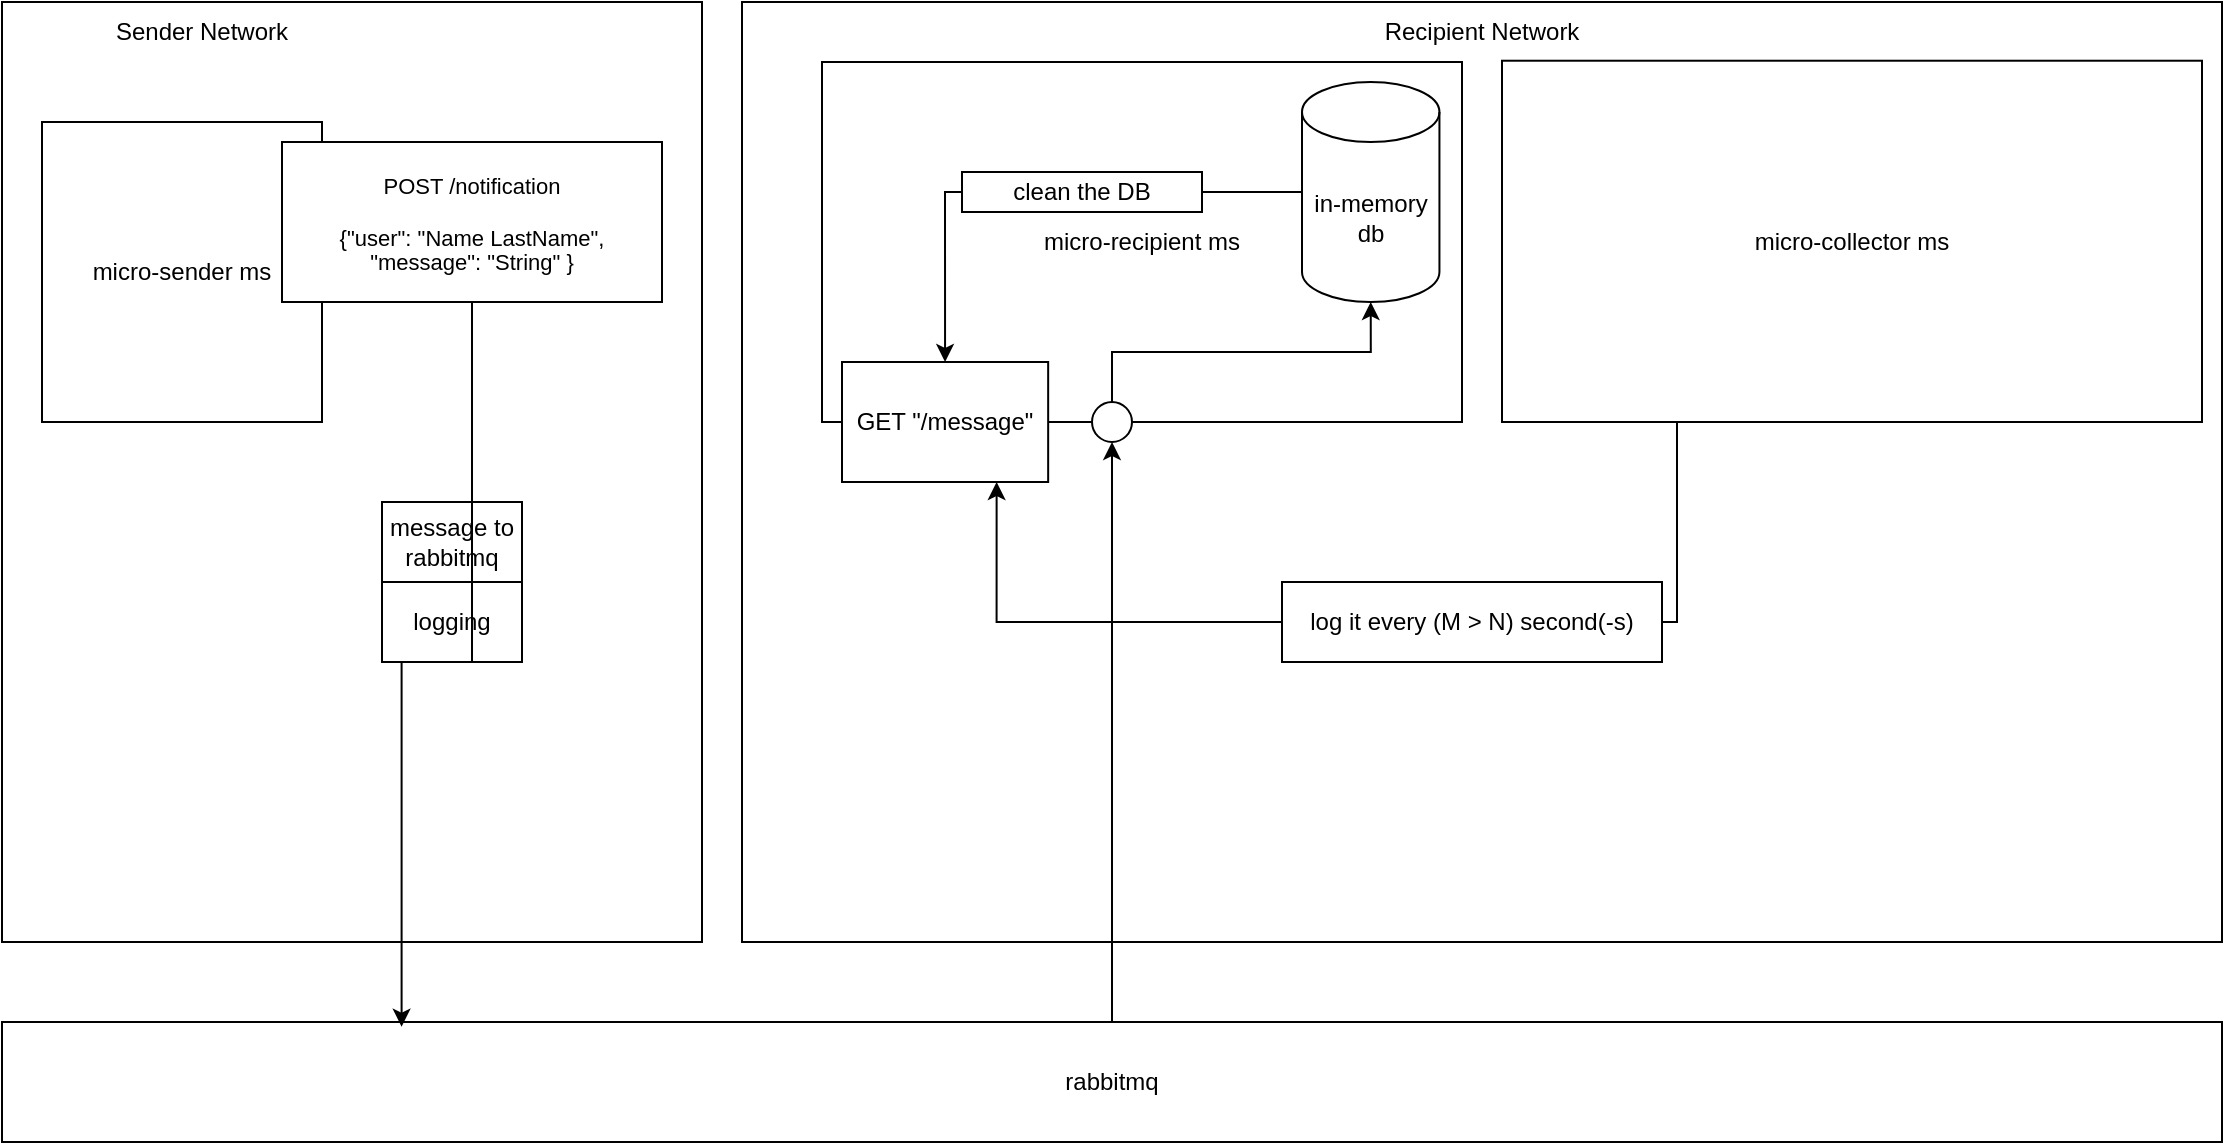 <mxfile version="24.7.8">
  <diagram name="Page-1" id="5iLN_thjQjd2hWZ-iP5v">
    <mxGraphModel dx="1368" dy="921" grid="1" gridSize="10" guides="1" tooltips="1" connect="1" arrows="1" fold="1" page="1" pageScale="1" pageWidth="827" pageHeight="1169" math="0" shadow="0">
      <root>
        <mxCell id="0" />
        <mxCell id="1" parent="0" />
        <mxCell id="3xPK2aOOB4YJp41Shbjn-3" value="" style="group" vertex="1" connectable="0" parent="1">
          <mxGeometry x="70" y="220" width="1110" height="470" as="geometry" />
        </mxCell>
        <mxCell id="3xPK2aOOB4YJp41Shbjn-1" value="" style="rounded=0;whiteSpace=wrap;html=1;" vertex="1" parent="3xPK2aOOB4YJp41Shbjn-3">
          <mxGeometry width="350" height="470" as="geometry" />
        </mxCell>
        <mxCell id="3xPK2aOOB4YJp41Shbjn-2" value="Sender Network" style="text;html=1;align=center;verticalAlign=middle;whiteSpace=wrap;rounded=0;" vertex="1" parent="3xPK2aOOB4YJp41Shbjn-3">
          <mxGeometry width="200" height="30" as="geometry" />
        </mxCell>
        <mxCell id="3xPK2aOOB4YJp41Shbjn-7" value="micro-sender ms" style="rounded=0;whiteSpace=wrap;html=1;" vertex="1" parent="3xPK2aOOB4YJp41Shbjn-3">
          <mxGeometry x="20" y="60" width="140" height="150" as="geometry" />
        </mxCell>
        <mxCell id="3xPK2aOOB4YJp41Shbjn-22" value="&lt;font style=&quot;font-size: 11px;&quot;&gt;POST /notification&lt;/font&gt;&lt;div style=&quot;line-height: 110%; font-size: 11px;&quot;&gt;&lt;font style=&quot;font-size: 11px;&quot;&gt;&lt;br&gt;{&quot;user&quot;: &quot;Name LastName&quot;,&lt;br&gt;&quot;message&quot;: &quot;String&quot; }&lt;/font&gt;&lt;br&gt;&lt;/div&gt;" style="rounded=0;whiteSpace=wrap;html=1;" vertex="1" parent="3xPK2aOOB4YJp41Shbjn-3">
          <mxGeometry x="140" y="70" width="190" height="80" as="geometry" />
        </mxCell>
        <mxCell id="3xPK2aOOB4YJp41Shbjn-21" value="" style="group" vertex="1" connectable="0" parent="3xPK2aOOB4YJp41Shbjn-3">
          <mxGeometry x="370" width="740" height="470" as="geometry" />
        </mxCell>
        <mxCell id="3xPK2aOOB4YJp41Shbjn-5" value="" style="rounded=0;whiteSpace=wrap;html=1;" vertex="1" parent="3xPK2aOOB4YJp41Shbjn-21">
          <mxGeometry width="740" height="470" as="geometry" />
        </mxCell>
        <mxCell id="3xPK2aOOB4YJp41Shbjn-6" value="Recipient Network" style="text;html=1;align=center;verticalAlign=middle;whiteSpace=wrap;rounded=0;" vertex="1" parent="3xPK2aOOB4YJp41Shbjn-21">
          <mxGeometry width="740" height="29.362" as="geometry" />
        </mxCell>
        <mxCell id="3xPK2aOOB4YJp41Shbjn-10" value="micro-recipient ms" style="rounded=0;whiteSpace=wrap;html=1;" vertex="1" parent="3xPK2aOOB4YJp41Shbjn-21">
          <mxGeometry x="40" y="30" width="320" height="180" as="geometry" />
        </mxCell>
        <mxCell id="3xPK2aOOB4YJp41Shbjn-39" style="edgeStyle=orthogonalEdgeStyle;rounded=0;orthogonalLoop=1;jettySize=auto;html=1;exitX=0.25;exitY=1;exitDx=0;exitDy=0;entryX=0.75;entryY=1;entryDx=0;entryDy=0;" edge="1" parent="3xPK2aOOB4YJp41Shbjn-21" source="3xPK2aOOB4YJp41Shbjn-13" target="3xPK2aOOB4YJp41Shbjn-34">
          <mxGeometry relative="1" as="geometry">
            <Array as="points">
              <mxPoint x="467" y="310" />
              <mxPoint x="127" y="310" />
            </Array>
          </mxGeometry>
        </mxCell>
        <mxCell id="3xPK2aOOB4YJp41Shbjn-13" value="micro-collector ms" style="rounded=0;whiteSpace=wrap;html=1;" vertex="1" parent="3xPK2aOOB4YJp41Shbjn-21">
          <mxGeometry x="380" y="29.36" width="350" height="180.64" as="geometry" />
        </mxCell>
        <mxCell id="3xPK2aOOB4YJp41Shbjn-35" style="edgeStyle=orthogonalEdgeStyle;rounded=0;orthogonalLoop=1;jettySize=auto;html=1;exitX=0;exitY=0.5;exitDx=0;exitDy=0;exitPerimeter=0;entryX=0.5;entryY=0;entryDx=0;entryDy=0;" edge="1" parent="3xPK2aOOB4YJp41Shbjn-21" source="3xPK2aOOB4YJp41Shbjn-27" target="3xPK2aOOB4YJp41Shbjn-34">
          <mxGeometry relative="1" as="geometry" />
        </mxCell>
        <mxCell id="3xPK2aOOB4YJp41Shbjn-27" value="in-memory db" style="shape=cylinder3;whiteSpace=wrap;html=1;boundedLbl=1;backgroundOutline=1;size=15;" vertex="1" parent="3xPK2aOOB4YJp41Shbjn-21">
          <mxGeometry x="280" y="40" width="68.72" height="110" as="geometry" />
        </mxCell>
        <mxCell id="3xPK2aOOB4YJp41Shbjn-31" value="" style="ellipse;whiteSpace=wrap;html=1;aspect=fixed;" vertex="1" parent="3xPK2aOOB4YJp41Shbjn-21">
          <mxGeometry x="175" y="200" width="20" height="20" as="geometry" />
        </mxCell>
        <mxCell id="3xPK2aOOB4YJp41Shbjn-33" style="edgeStyle=orthogonalEdgeStyle;rounded=0;orthogonalLoop=1;jettySize=auto;html=1;exitX=0.5;exitY=0;exitDx=0;exitDy=0;entryX=0.5;entryY=1;entryDx=0;entryDy=0;entryPerimeter=0;" edge="1" parent="3xPK2aOOB4YJp41Shbjn-21" source="3xPK2aOOB4YJp41Shbjn-31" target="3xPK2aOOB4YJp41Shbjn-27">
          <mxGeometry relative="1" as="geometry" />
        </mxCell>
        <mxCell id="3xPK2aOOB4YJp41Shbjn-34" value="GET &quot;/message&quot;" style="rounded=0;whiteSpace=wrap;html=1;" vertex="1" parent="3xPK2aOOB4YJp41Shbjn-21">
          <mxGeometry x="50" y="180" width="103.08" height="60" as="geometry" />
        </mxCell>
        <mxCell id="3xPK2aOOB4YJp41Shbjn-36" value="clean the DB" style="rounded=0;whiteSpace=wrap;html=1;" vertex="1" parent="3xPK2aOOB4YJp41Shbjn-21">
          <mxGeometry x="110" y="85" width="120" height="20" as="geometry" />
        </mxCell>
        <mxCell id="3xPK2aOOB4YJp41Shbjn-40" value="log it every (M &amp;gt; N) second(-s)" style="rounded=0;whiteSpace=wrap;html=1;" vertex="1" parent="3xPK2aOOB4YJp41Shbjn-21">
          <mxGeometry x="270" y="290" width="190" height="40" as="geometry" />
        </mxCell>
        <mxCell id="3xPK2aOOB4YJp41Shbjn-26" value="logging" style="rounded=0;whiteSpace=wrap;html=1;" vertex="1" parent="3xPK2aOOB4YJp41Shbjn-3">
          <mxGeometry x="190" y="290" width="70" height="40" as="geometry" />
        </mxCell>
        <mxCell id="3xPK2aOOB4YJp41Shbjn-25" value="message to rabbitmq" style="rounded=0;whiteSpace=wrap;html=1;" vertex="1" parent="3xPK2aOOB4YJp41Shbjn-3">
          <mxGeometry x="190" y="250" width="70" height="40" as="geometry" />
        </mxCell>
        <mxCell id="3xPK2aOOB4YJp41Shbjn-11" value="rabbitmq" style="rounded=0;whiteSpace=wrap;html=1;" vertex="1" parent="1">
          <mxGeometry x="70" y="730" width="1110" height="60" as="geometry" />
        </mxCell>
        <mxCell id="3xPK2aOOB4YJp41Shbjn-29" style="edgeStyle=orthogonalEdgeStyle;rounded=0;orthogonalLoop=1;jettySize=auto;html=1;exitX=0.5;exitY=1;exitDx=0;exitDy=0;entryX=0.18;entryY=0.039;entryDx=0;entryDy=0;entryPerimeter=0;" edge="1" parent="1" source="3xPK2aOOB4YJp41Shbjn-22" target="3xPK2aOOB4YJp41Shbjn-11">
          <mxGeometry relative="1" as="geometry" />
        </mxCell>
        <mxCell id="3xPK2aOOB4YJp41Shbjn-32" style="edgeStyle=orthogonalEdgeStyle;rounded=0;orthogonalLoop=1;jettySize=auto;html=1;exitX=0.5;exitY=0;exitDx=0;exitDy=0;entryX=0.5;entryY=1;entryDx=0;entryDy=0;" edge="1" parent="1" source="3xPK2aOOB4YJp41Shbjn-11" target="3xPK2aOOB4YJp41Shbjn-31">
          <mxGeometry relative="1" as="geometry" />
        </mxCell>
      </root>
    </mxGraphModel>
  </diagram>
</mxfile>
